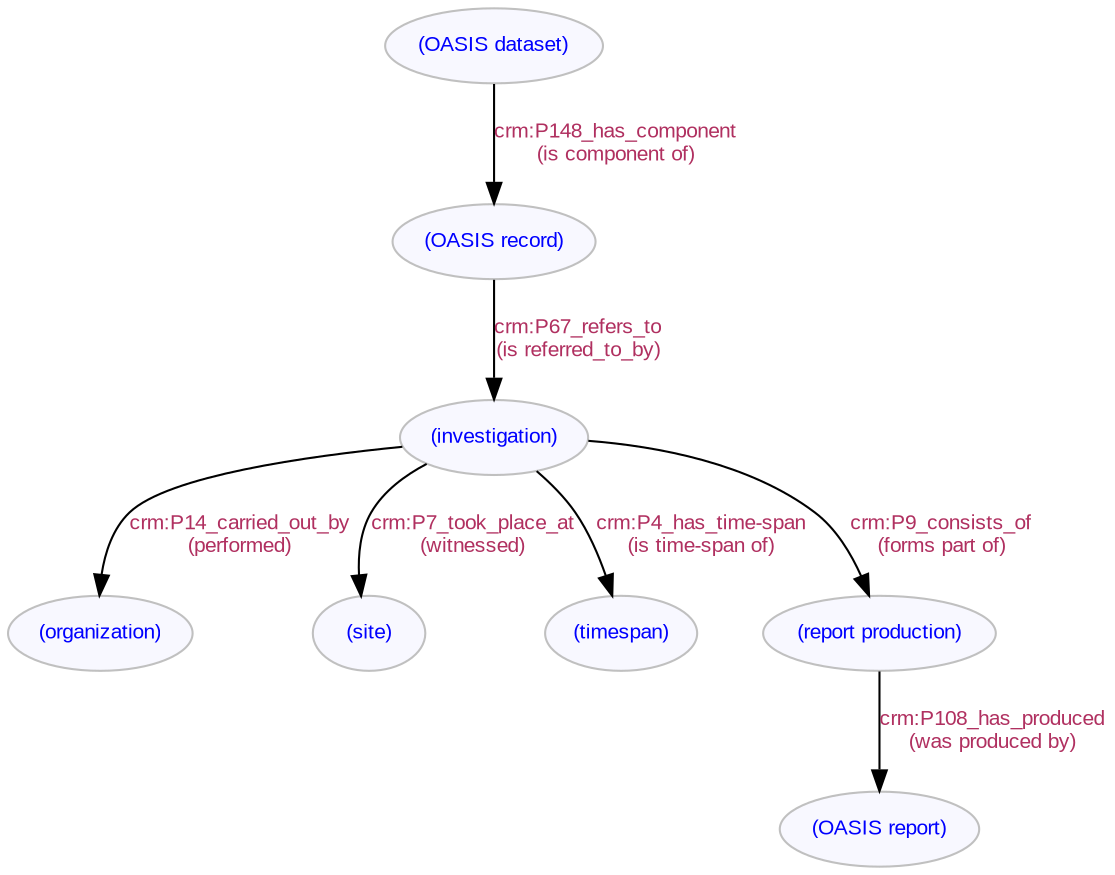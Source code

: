 digraph {
   // label = "LD4HE main structure";
   // labelloc = "t";
   node [color=gray, fontcolor=blue, fontsize=10, fontname=Arial, style=filled, fillcolor=ghostwhite];
   edge [color=black, fontcolor=maroon, fontsize=10, fontname=Arial];   
   "(OASIS dataset)" -> "(OASIS record)" [label="crm:P148_has_component\n(is component of)", labelURL="http://www.cidoc-crm.org/cidoc-crm/P148_has_component"];
   "(OASIS record)" -> "(investigation)" [label="crm:P67_refers_to\n(is referred_to_by)", labelURL="http://www.cidoc-crm.org/cidoc-crm/P67_refers_to"];
   "(investigation)" -> "(organization)" [label="crm:P14_carried_out_by\n(performed)", labelURL="http://www.cidoc-crm.org/cidoc-crm/P14_carried_out_by"];
   "(investigation)" -> "(site)" [label="crm:P7_took_place_at\n(witnessed)", labelURL="http://www.cidoc-crm.org/cidoc-crm/P7_took_place_at"];
   "(investigation)" -> "(timespan)" [label="crm:P4_has_time-span\n(is time-span of)", labelURL="http://www.cidoc-crm.org/cidoc-crm/P4_has_time-span"];
   "(investigation)" -> "(report production)" [label="crm:P9_consists_of\n(forms part of)", labelURL="http://www.cidoc-crm.org/cidoc-crm/P9_consists_of"];  
   "(report production)" -> "(OASIS report)" [label="crm:P108_has_produced\n(was produced by)", labelURL="http://www.cidoc-crm.org/cidoc-crm/P108_has_produced"];
}